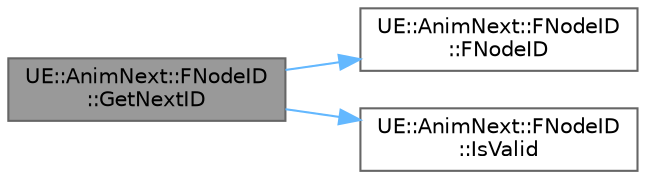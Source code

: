 digraph "UE::AnimNext::FNodeID::GetNextID"
{
 // INTERACTIVE_SVG=YES
 // LATEX_PDF_SIZE
  bgcolor="transparent";
  edge [fontname=Helvetica,fontsize=10,labelfontname=Helvetica,labelfontsize=10];
  node [fontname=Helvetica,fontsize=10,shape=box,height=0.2,width=0.4];
  rankdir="LR";
  Node1 [id="Node000001",label="UE::AnimNext::FNodeID\l::GetNextID",height=0.2,width=0.4,color="gray40", fillcolor="grey60", style="filled", fontcolor="black",tooltip=" "];
  Node1 -> Node2 [id="edge1_Node000001_Node000002",color="steelblue1",style="solid",tooltip=" "];
  Node2 [id="Node000002",label="UE::AnimNext::FNodeID\l::FNodeID",height=0.2,width=0.4,color="grey40", fillcolor="white", style="filled",URL="$da/d0a/structUE_1_1AnimNext_1_1FNodeID.html#ac694e948819b88824cf115d515ce1f31",tooltip=" "];
  Node1 -> Node3 [id="edge2_Node000001_Node000003",color="steelblue1",style="solid",tooltip=" "];
  Node3 [id="Node000003",label="UE::AnimNext::FNodeID\l::IsValid",height=0.2,width=0.4,color="grey40", fillcolor="white", style="filled",URL="$da/d0a/structUE_1_1AnimNext_1_1FNodeID.html#a9fc66920e8c094d6e887edafac9b3037",tooltip=" "];
}
